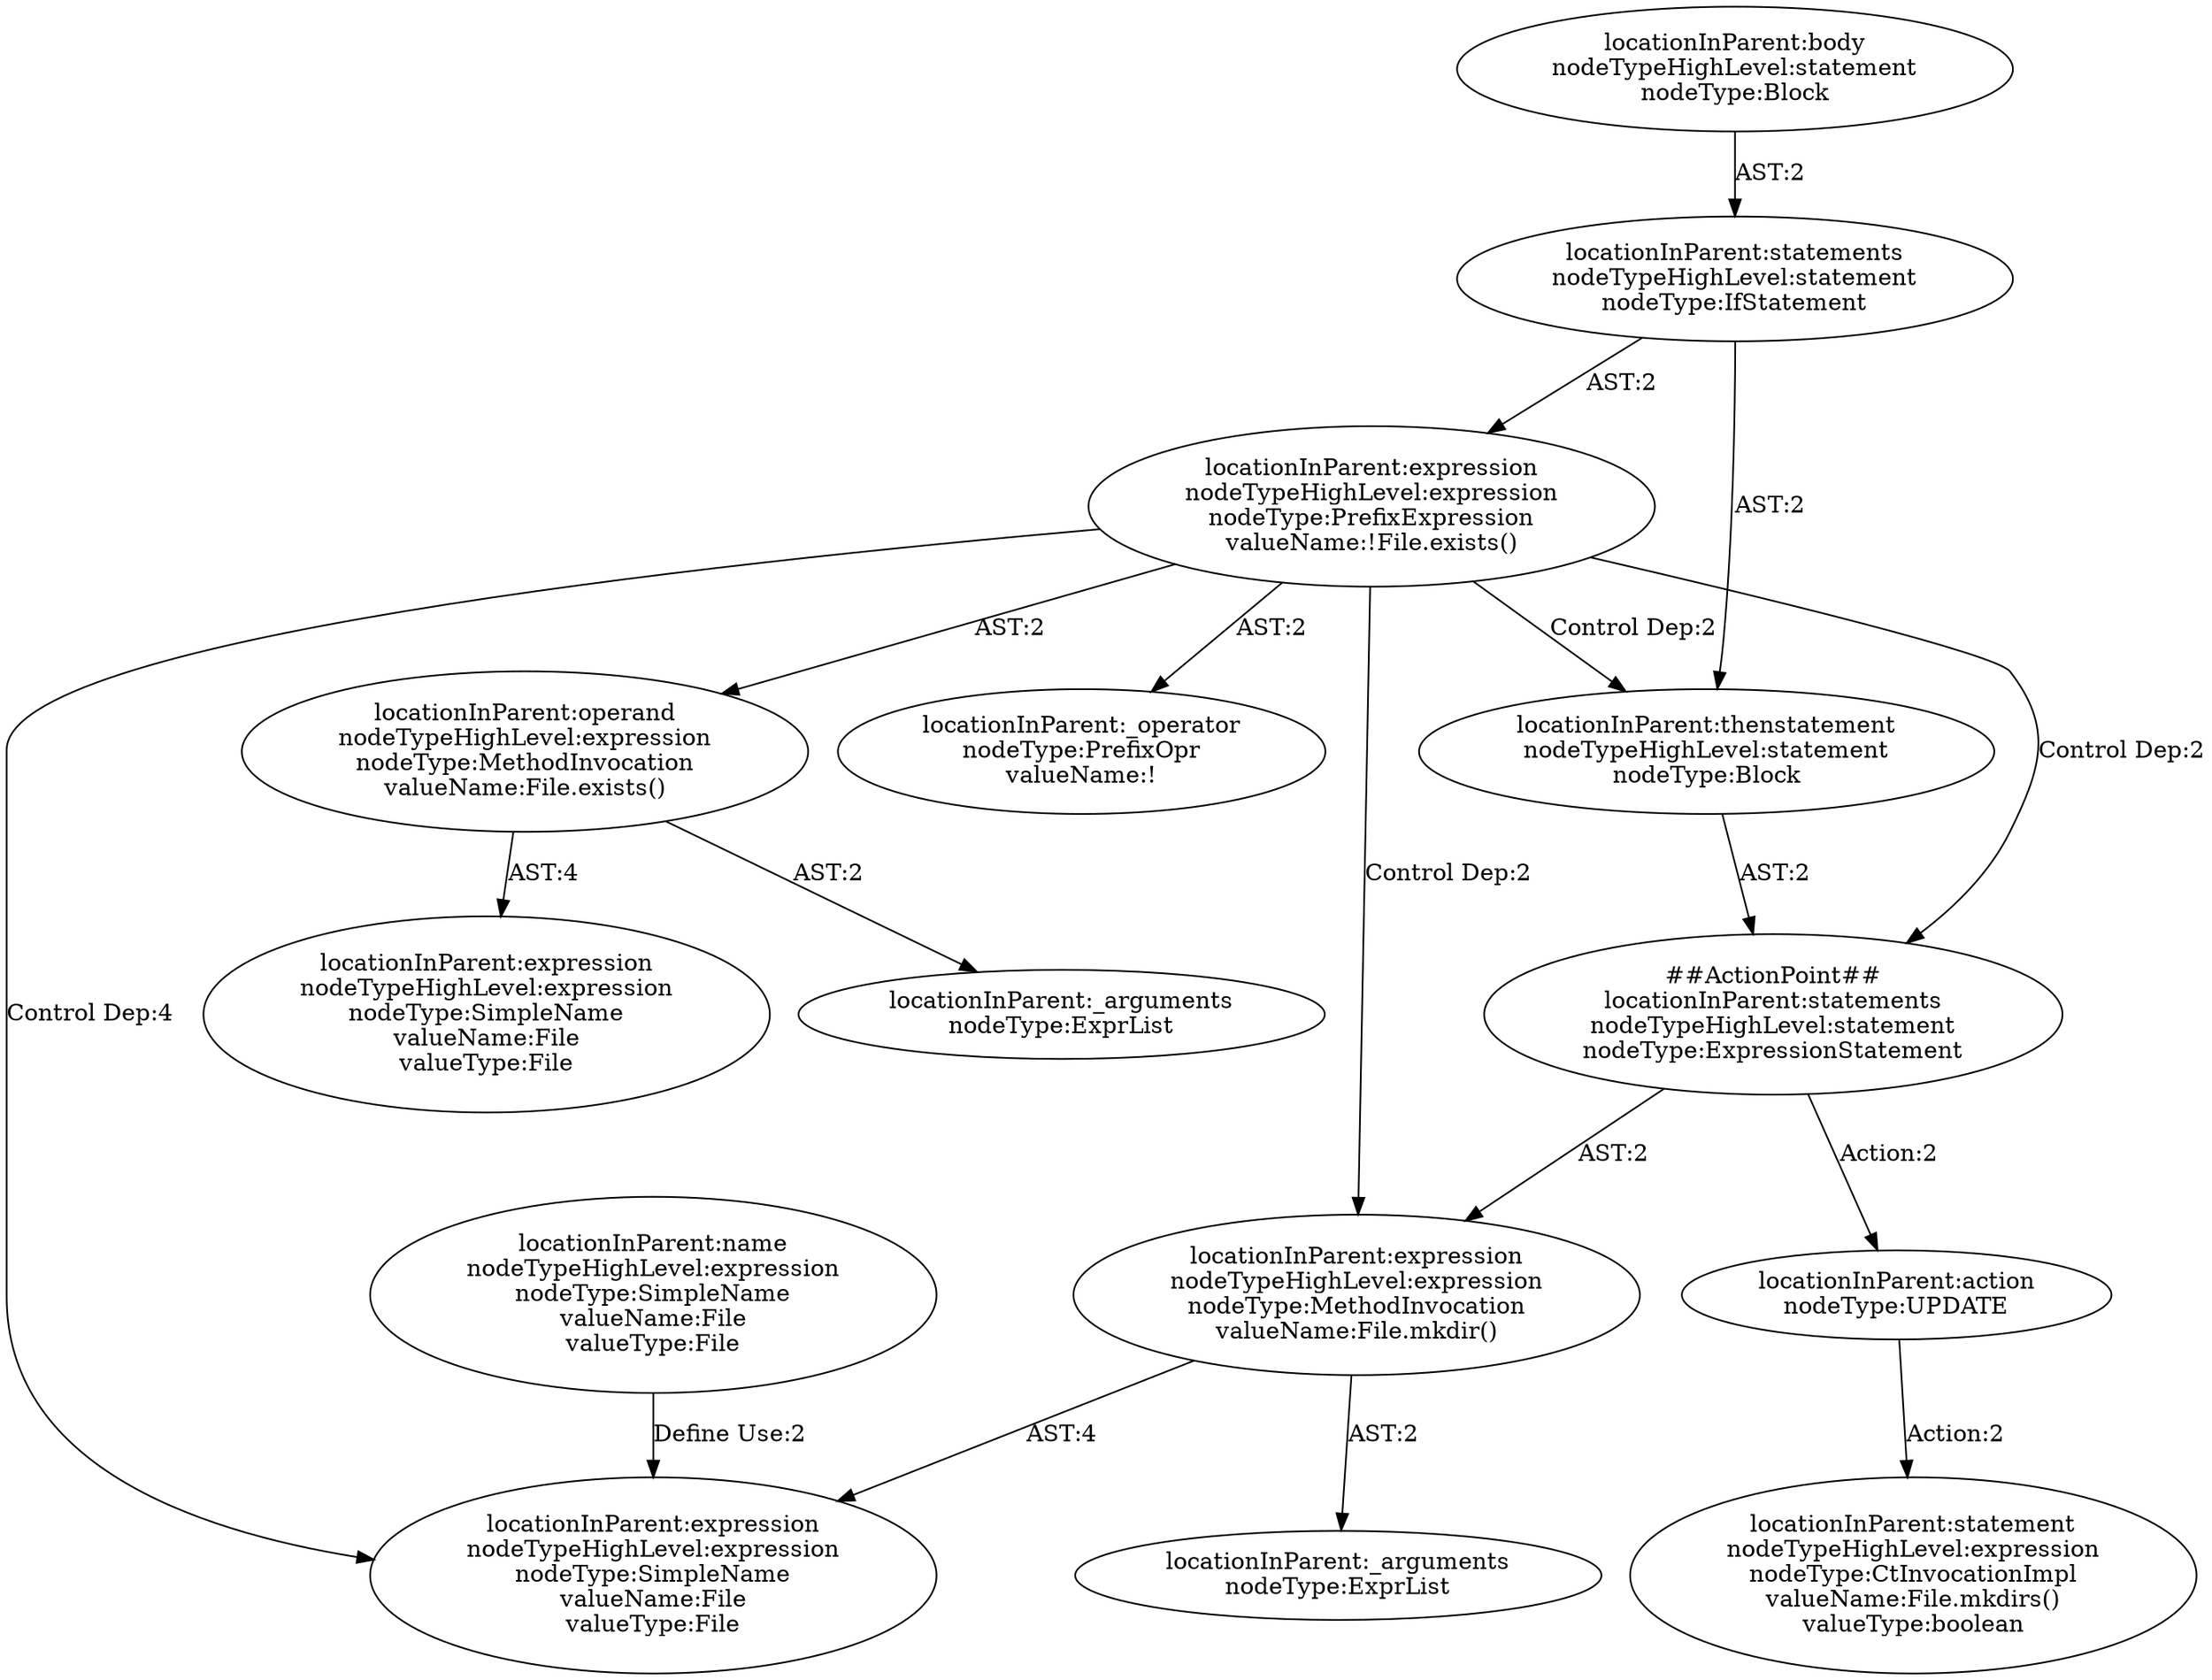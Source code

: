 digraph "Pattern" {
0 [label="##ActionPoint##\nlocationInParent:statements\nnodeTypeHighLevel:statement\nnodeType:ExpressionStatement" shape=ellipse]
1 [label="locationInParent:expression\nnodeTypeHighLevel:expression\nnodeType:PrefixExpression\nvalueName:!File.exists()" shape=ellipse]
2 [label="locationInParent:thenstatement\nnodeTypeHighLevel:statement\nnodeType:Block" shape=ellipse]
3 [label="locationInParent:expression\nnodeTypeHighLevel:expression\nnodeType:MethodInvocation\nvalueName:File.mkdir()" shape=ellipse]
4 [label="locationInParent:action\nnodeType:UPDATE" shape=ellipse]
5 [label="locationInParent:statements\nnodeTypeHighLevel:statement\nnodeType:IfStatement" shape=ellipse]
6 [label="locationInParent:operand\nnodeTypeHighLevel:expression\nnodeType:MethodInvocation\nvalueName:File.exists()" shape=ellipse]
7 [label="locationInParent:_operator\nnodeType:PrefixOpr\nvalueName:!" shape=ellipse]
8 [label="locationInParent:expression\nnodeTypeHighLevel:expression\nnodeType:SimpleName\nvalueName:File\nvalueType:File" shape=ellipse]
9 [label="locationInParent:body\nnodeTypeHighLevel:statement\nnodeType:Block" shape=ellipse]
10 [label="locationInParent:expression\nnodeTypeHighLevel:expression\nnodeType:SimpleName\nvalueName:File\nvalueType:File" shape=ellipse]
11 [label="locationInParent:_arguments\nnodeType:ExprList" shape=ellipse]
12 [label="locationInParent:name\nnodeTypeHighLevel:expression\nnodeType:SimpleName\nvalueName:File\nvalueType:File" shape=ellipse]
13 [label="locationInParent:_arguments\nnodeType:ExprList" shape=ellipse]
14 [label="locationInParent:statement\nnodeTypeHighLevel:expression\nnodeType:CtInvocationImpl\nvalueName:File.mkdirs()\nvalueType:boolean" shape=ellipse]
0 -> 3 [label="AST:2"];
0 -> 4 [label="Action:2"];
1 -> 0 [label="Control Dep:2"];
1 -> 6 [label="AST:2"];
1 -> 7 [label="AST:2"];
1 -> 2 [label="Control Dep:2"];
1 -> 3 [label="Control Dep:2"];
1 -> 8 [label="Control Dep:4"];
2 -> 0 [label="AST:2"];
3 -> 8 [label="AST:4"];
3 -> 13 [label="AST:2"];
4 -> 14 [label="Action:2"];
5 -> 1 [label="AST:2"];
5 -> 2 [label="AST:2"];
6 -> 10 [label="AST:4"];
6 -> 11 [label="AST:2"];
9 -> 5 [label="AST:2"];
12 -> 8 [label="Define Use:2"];
}